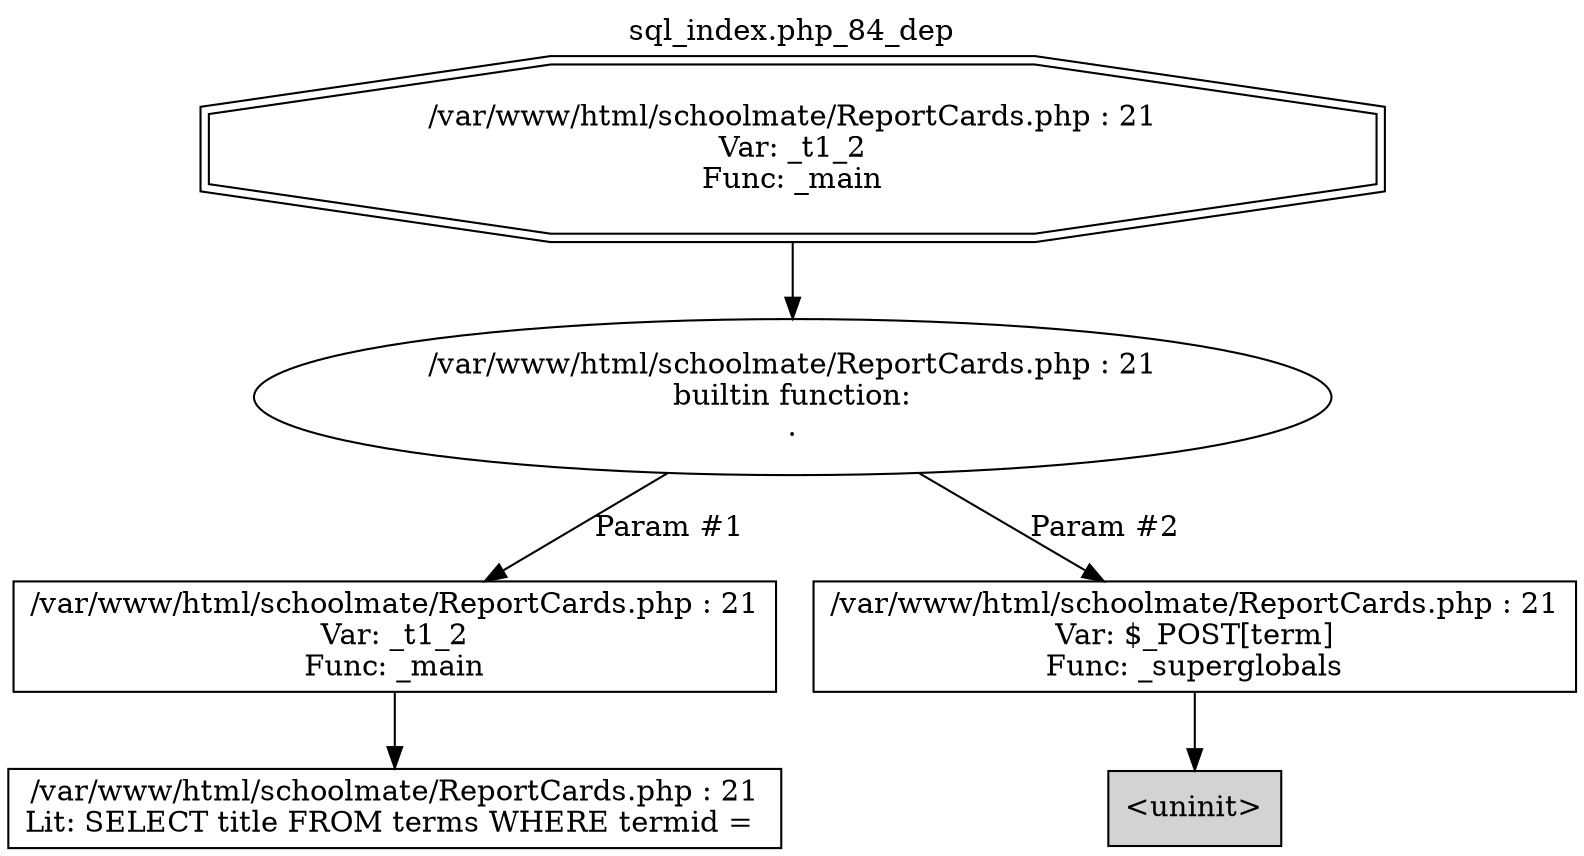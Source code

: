 digraph cfg {
  label="sql_index.php_84_dep";
  labelloc=t;
  n1 [shape=doubleoctagon, label="/var/www/html/schoolmate/ReportCards.php : 21\nVar: _t1_2\nFunc: _main\n"];
  n2 [shape=ellipse, label="/var/www/html/schoolmate/ReportCards.php : 21\nbuiltin function:\n.\n"];
  n3 [shape=box, label="/var/www/html/schoolmate/ReportCards.php : 21\nVar: _t1_2\nFunc: _main\n"];
  n4 [shape=box, label="/var/www/html/schoolmate/ReportCards.php : 21\nLit: SELECT title FROM terms WHERE termid = \n"];
  n5 [shape=box, label="/var/www/html/schoolmate/ReportCards.php : 21\nVar: $_POST[term]\nFunc: _superglobals\n"];
  n6 [shape=box, label="<uninit>",style=filled];
  n1 -> n2;
  n3 -> n4;
  n2 -> n3[label="Param #1"];
  n2 -> n5[label="Param #2"];
  n5 -> n6;
}

